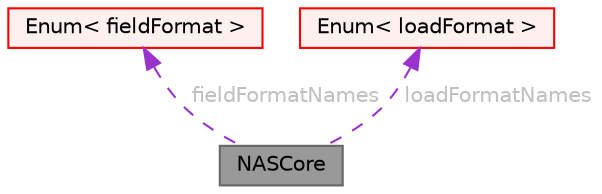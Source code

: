 digraph "NASCore"
{
 // LATEX_PDF_SIZE
  bgcolor="transparent";
  edge [fontname=Helvetica,fontsize=10,labelfontname=Helvetica,labelfontsize=10];
  node [fontname=Helvetica,fontsize=10,shape=box,height=0.2,width=0.4];
  Node1 [id="Node000001",label="NASCore",height=0.2,width=0.4,color="gray40", fillcolor="grey60", style="filled", fontcolor="black",tooltip="Core routines used when reading/writing NASTRAN files."];
  Node2 -> Node1 [id="edge1_Node000001_Node000002",dir="back",color="darkorchid3",style="dashed",tooltip=" ",label=" fieldFormatNames",fontcolor="grey" ];
  Node2 [id="Node000002",label="Enum\< fieldFormat \>",height=0.2,width=0.4,color="red", fillcolor="#FFF0F0", style="filled",URL="$classFoam_1_1Enum.html",tooltip=" "];
  Node4 -> Node1 [id="edge2_Node000001_Node000004",dir="back",color="darkorchid3",style="dashed",tooltip=" ",label=" loadFormatNames",fontcolor="grey" ];
  Node4 [id="Node000004",label="Enum\< loadFormat \>",height=0.2,width=0.4,color="red", fillcolor="#FFF0F0", style="filled",URL="$classFoam_1_1Enum.html",tooltip=" "];
}

